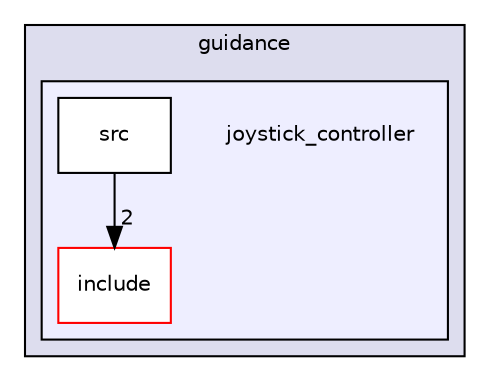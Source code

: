 digraph "catkin_ws/src/guidance/joystick_controller" {
  compound=true
  node [ fontsize="10", fontname="Helvetica"];
  edge [ labelfontsize="10", labelfontname="Helvetica"];
  subgraph clusterdir_3bc5830b146180778fb914a1c3335eec {
    graph [ bgcolor="#ddddee", pencolor="black", label="guidance" fontname="Helvetica", fontsize="10", URL="dir_3bc5830b146180778fb914a1c3335eec.html"]
  subgraph clusterdir_ad2bef1a089cab40633d66159a55ae7b {
    graph [ bgcolor="#eeeeff", pencolor="black", label="" URL="dir_ad2bef1a089cab40633d66159a55ae7b.html"];
    dir_ad2bef1a089cab40633d66159a55ae7b [shape=plaintext label="joystick_controller"];
  dir_b42d798363f73faaa5e7236a5f1daaba [shape=box label="include" fillcolor="white" style="filled" color="red" URL="dir_b42d798363f73faaa5e7236a5f1daaba.html"];
  dir_5fa1cae3f2d328fac6155fa7f0f82bf6 [shape=box label="src" fillcolor="white" style="filled" URL="dir_5fa1cae3f2d328fac6155fa7f0f82bf6.html"];
  }
  }
  dir_5fa1cae3f2d328fac6155fa7f0f82bf6->dir_b42d798363f73faaa5e7236a5f1daaba [headlabel="2", labeldistance=1.5 headhref="dir_000068_000066.html"];
}
